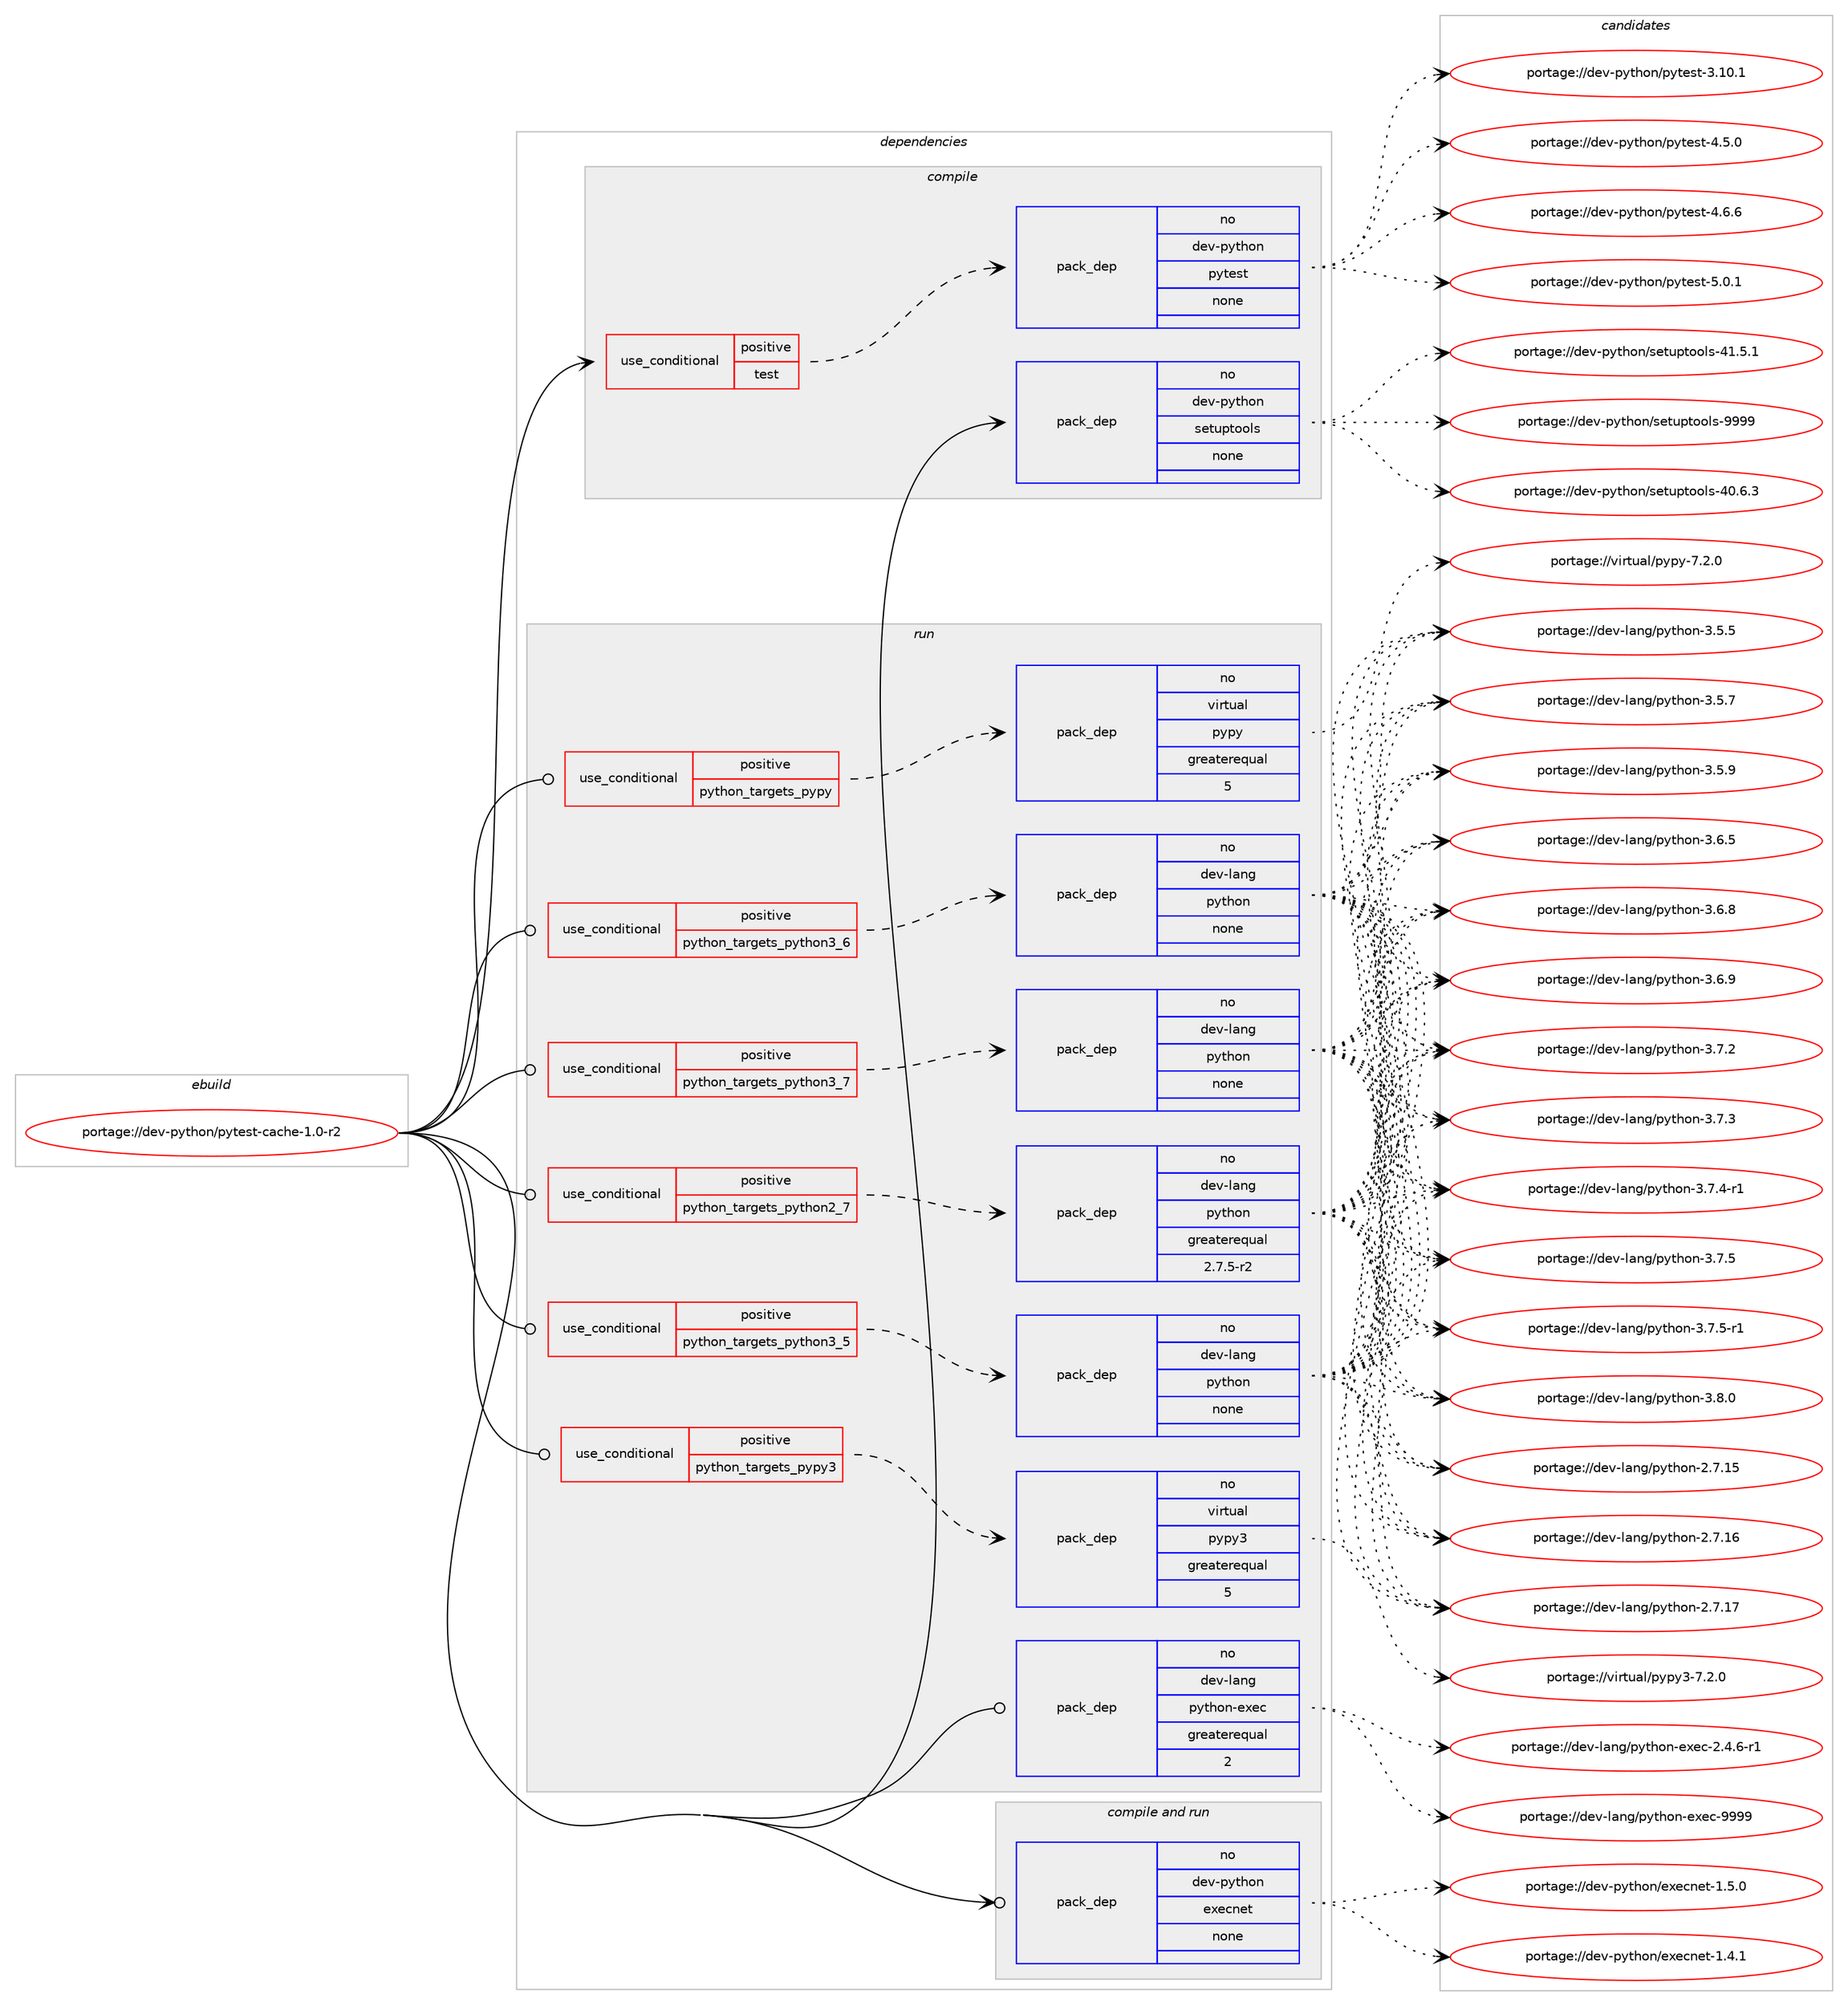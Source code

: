 digraph prolog {

# *************
# Graph options
# *************

newrank=true;
concentrate=true;
compound=true;
graph [rankdir=LR,fontname=Helvetica,fontsize=10,ranksep=1.5];#, ranksep=2.5, nodesep=0.2];
edge  [arrowhead=vee];
node  [fontname=Helvetica,fontsize=10];

# **********
# The ebuild
# **********

subgraph cluster_leftcol {
color=gray;
rank=same;
label=<<i>ebuild</i>>;
id [label="portage://dev-python/pytest-cache-1.0-r2", color=red, width=4, href="../dev-python/pytest-cache-1.0-r2.svg"];
}

# ****************
# The dependencies
# ****************

subgraph cluster_midcol {
color=gray;
label=<<i>dependencies</i>>;
subgraph cluster_compile {
fillcolor="#eeeeee";
style=filled;
label=<<i>compile</i>>;
subgraph cond36280 {
dependency164259 [label=<<TABLE BORDER="0" CELLBORDER="1" CELLSPACING="0" CELLPADDING="4"><TR><TD ROWSPAN="3" CELLPADDING="10">use_conditional</TD></TR><TR><TD>positive</TD></TR><TR><TD>test</TD></TR></TABLE>>, shape=none, color=red];
subgraph pack124593 {
dependency164260 [label=<<TABLE BORDER="0" CELLBORDER="1" CELLSPACING="0" CELLPADDING="4" WIDTH="220"><TR><TD ROWSPAN="6" CELLPADDING="30">pack_dep</TD></TR><TR><TD WIDTH="110">no</TD></TR><TR><TD>dev-python</TD></TR><TR><TD>pytest</TD></TR><TR><TD>none</TD></TR><TR><TD></TD></TR></TABLE>>, shape=none, color=blue];
}
dependency164259:e -> dependency164260:w [weight=20,style="dashed",arrowhead="vee"];
}
id:e -> dependency164259:w [weight=20,style="solid",arrowhead="vee"];
subgraph pack124594 {
dependency164261 [label=<<TABLE BORDER="0" CELLBORDER="1" CELLSPACING="0" CELLPADDING="4" WIDTH="220"><TR><TD ROWSPAN="6" CELLPADDING="30">pack_dep</TD></TR><TR><TD WIDTH="110">no</TD></TR><TR><TD>dev-python</TD></TR><TR><TD>setuptools</TD></TR><TR><TD>none</TD></TR><TR><TD></TD></TR></TABLE>>, shape=none, color=blue];
}
id:e -> dependency164261:w [weight=20,style="solid",arrowhead="vee"];
}
subgraph cluster_compileandrun {
fillcolor="#eeeeee";
style=filled;
label=<<i>compile and run</i>>;
subgraph pack124595 {
dependency164262 [label=<<TABLE BORDER="0" CELLBORDER="1" CELLSPACING="0" CELLPADDING="4" WIDTH="220"><TR><TD ROWSPAN="6" CELLPADDING="30">pack_dep</TD></TR><TR><TD WIDTH="110">no</TD></TR><TR><TD>dev-python</TD></TR><TR><TD>execnet</TD></TR><TR><TD>none</TD></TR><TR><TD></TD></TR></TABLE>>, shape=none, color=blue];
}
id:e -> dependency164262:w [weight=20,style="solid",arrowhead="odotvee"];
}
subgraph cluster_run {
fillcolor="#eeeeee";
style=filled;
label=<<i>run</i>>;
subgraph cond36281 {
dependency164263 [label=<<TABLE BORDER="0" CELLBORDER="1" CELLSPACING="0" CELLPADDING="4"><TR><TD ROWSPAN="3" CELLPADDING="10">use_conditional</TD></TR><TR><TD>positive</TD></TR><TR><TD>python_targets_pypy</TD></TR></TABLE>>, shape=none, color=red];
subgraph pack124596 {
dependency164264 [label=<<TABLE BORDER="0" CELLBORDER="1" CELLSPACING="0" CELLPADDING="4" WIDTH="220"><TR><TD ROWSPAN="6" CELLPADDING="30">pack_dep</TD></TR><TR><TD WIDTH="110">no</TD></TR><TR><TD>virtual</TD></TR><TR><TD>pypy</TD></TR><TR><TD>greaterequal</TD></TR><TR><TD>5</TD></TR></TABLE>>, shape=none, color=blue];
}
dependency164263:e -> dependency164264:w [weight=20,style="dashed",arrowhead="vee"];
}
id:e -> dependency164263:w [weight=20,style="solid",arrowhead="odot"];
subgraph cond36282 {
dependency164265 [label=<<TABLE BORDER="0" CELLBORDER="1" CELLSPACING="0" CELLPADDING="4"><TR><TD ROWSPAN="3" CELLPADDING="10">use_conditional</TD></TR><TR><TD>positive</TD></TR><TR><TD>python_targets_pypy3</TD></TR></TABLE>>, shape=none, color=red];
subgraph pack124597 {
dependency164266 [label=<<TABLE BORDER="0" CELLBORDER="1" CELLSPACING="0" CELLPADDING="4" WIDTH="220"><TR><TD ROWSPAN="6" CELLPADDING="30">pack_dep</TD></TR><TR><TD WIDTH="110">no</TD></TR><TR><TD>virtual</TD></TR><TR><TD>pypy3</TD></TR><TR><TD>greaterequal</TD></TR><TR><TD>5</TD></TR></TABLE>>, shape=none, color=blue];
}
dependency164265:e -> dependency164266:w [weight=20,style="dashed",arrowhead="vee"];
}
id:e -> dependency164265:w [weight=20,style="solid",arrowhead="odot"];
subgraph cond36283 {
dependency164267 [label=<<TABLE BORDER="0" CELLBORDER="1" CELLSPACING="0" CELLPADDING="4"><TR><TD ROWSPAN="3" CELLPADDING="10">use_conditional</TD></TR><TR><TD>positive</TD></TR><TR><TD>python_targets_python2_7</TD></TR></TABLE>>, shape=none, color=red];
subgraph pack124598 {
dependency164268 [label=<<TABLE BORDER="0" CELLBORDER="1" CELLSPACING="0" CELLPADDING="4" WIDTH="220"><TR><TD ROWSPAN="6" CELLPADDING="30">pack_dep</TD></TR><TR><TD WIDTH="110">no</TD></TR><TR><TD>dev-lang</TD></TR><TR><TD>python</TD></TR><TR><TD>greaterequal</TD></TR><TR><TD>2.7.5-r2</TD></TR></TABLE>>, shape=none, color=blue];
}
dependency164267:e -> dependency164268:w [weight=20,style="dashed",arrowhead="vee"];
}
id:e -> dependency164267:w [weight=20,style="solid",arrowhead="odot"];
subgraph cond36284 {
dependency164269 [label=<<TABLE BORDER="0" CELLBORDER="1" CELLSPACING="0" CELLPADDING="4"><TR><TD ROWSPAN="3" CELLPADDING="10">use_conditional</TD></TR><TR><TD>positive</TD></TR><TR><TD>python_targets_python3_5</TD></TR></TABLE>>, shape=none, color=red];
subgraph pack124599 {
dependency164270 [label=<<TABLE BORDER="0" CELLBORDER="1" CELLSPACING="0" CELLPADDING="4" WIDTH="220"><TR><TD ROWSPAN="6" CELLPADDING="30">pack_dep</TD></TR><TR><TD WIDTH="110">no</TD></TR><TR><TD>dev-lang</TD></TR><TR><TD>python</TD></TR><TR><TD>none</TD></TR><TR><TD></TD></TR></TABLE>>, shape=none, color=blue];
}
dependency164269:e -> dependency164270:w [weight=20,style="dashed",arrowhead="vee"];
}
id:e -> dependency164269:w [weight=20,style="solid",arrowhead="odot"];
subgraph cond36285 {
dependency164271 [label=<<TABLE BORDER="0" CELLBORDER="1" CELLSPACING="0" CELLPADDING="4"><TR><TD ROWSPAN="3" CELLPADDING="10">use_conditional</TD></TR><TR><TD>positive</TD></TR><TR><TD>python_targets_python3_6</TD></TR></TABLE>>, shape=none, color=red];
subgraph pack124600 {
dependency164272 [label=<<TABLE BORDER="0" CELLBORDER="1" CELLSPACING="0" CELLPADDING="4" WIDTH="220"><TR><TD ROWSPAN="6" CELLPADDING="30">pack_dep</TD></TR><TR><TD WIDTH="110">no</TD></TR><TR><TD>dev-lang</TD></TR><TR><TD>python</TD></TR><TR><TD>none</TD></TR><TR><TD></TD></TR></TABLE>>, shape=none, color=blue];
}
dependency164271:e -> dependency164272:w [weight=20,style="dashed",arrowhead="vee"];
}
id:e -> dependency164271:w [weight=20,style="solid",arrowhead="odot"];
subgraph cond36286 {
dependency164273 [label=<<TABLE BORDER="0" CELLBORDER="1" CELLSPACING="0" CELLPADDING="4"><TR><TD ROWSPAN="3" CELLPADDING="10">use_conditional</TD></TR><TR><TD>positive</TD></TR><TR><TD>python_targets_python3_7</TD></TR></TABLE>>, shape=none, color=red];
subgraph pack124601 {
dependency164274 [label=<<TABLE BORDER="0" CELLBORDER="1" CELLSPACING="0" CELLPADDING="4" WIDTH="220"><TR><TD ROWSPAN="6" CELLPADDING="30">pack_dep</TD></TR><TR><TD WIDTH="110">no</TD></TR><TR><TD>dev-lang</TD></TR><TR><TD>python</TD></TR><TR><TD>none</TD></TR><TR><TD></TD></TR></TABLE>>, shape=none, color=blue];
}
dependency164273:e -> dependency164274:w [weight=20,style="dashed",arrowhead="vee"];
}
id:e -> dependency164273:w [weight=20,style="solid",arrowhead="odot"];
subgraph pack124602 {
dependency164275 [label=<<TABLE BORDER="0" CELLBORDER="1" CELLSPACING="0" CELLPADDING="4" WIDTH="220"><TR><TD ROWSPAN="6" CELLPADDING="30">pack_dep</TD></TR><TR><TD WIDTH="110">no</TD></TR><TR><TD>dev-lang</TD></TR><TR><TD>python-exec</TD></TR><TR><TD>greaterequal</TD></TR><TR><TD>2</TD></TR></TABLE>>, shape=none, color=blue];
}
id:e -> dependency164275:w [weight=20,style="solid",arrowhead="odot"];
}
}

# **************
# The candidates
# **************

subgraph cluster_choices {
rank=same;
color=gray;
label=<<i>candidates</i>>;

subgraph choice124593 {
color=black;
nodesep=1;
choiceportage100101118451121211161041111104711212111610111511645514649484649 [label="portage://dev-python/pytest-3.10.1", color=red, width=4,href="../dev-python/pytest-3.10.1.svg"];
choiceportage1001011184511212111610411111047112121116101115116455246534648 [label="portage://dev-python/pytest-4.5.0", color=red, width=4,href="../dev-python/pytest-4.5.0.svg"];
choiceportage1001011184511212111610411111047112121116101115116455246544654 [label="portage://dev-python/pytest-4.6.6", color=red, width=4,href="../dev-python/pytest-4.6.6.svg"];
choiceportage1001011184511212111610411111047112121116101115116455346484649 [label="portage://dev-python/pytest-5.0.1", color=red, width=4,href="../dev-python/pytest-5.0.1.svg"];
dependency164260:e -> choiceportage100101118451121211161041111104711212111610111511645514649484649:w [style=dotted,weight="100"];
dependency164260:e -> choiceportage1001011184511212111610411111047112121116101115116455246534648:w [style=dotted,weight="100"];
dependency164260:e -> choiceportage1001011184511212111610411111047112121116101115116455246544654:w [style=dotted,weight="100"];
dependency164260:e -> choiceportage1001011184511212111610411111047112121116101115116455346484649:w [style=dotted,weight="100"];
}
subgraph choice124594 {
color=black;
nodesep=1;
choiceportage100101118451121211161041111104711510111611711211611111110811545524846544651 [label="portage://dev-python/setuptools-40.6.3", color=red, width=4,href="../dev-python/setuptools-40.6.3.svg"];
choiceportage100101118451121211161041111104711510111611711211611111110811545524946534649 [label="portage://dev-python/setuptools-41.5.1", color=red, width=4,href="../dev-python/setuptools-41.5.1.svg"];
choiceportage10010111845112121116104111110471151011161171121161111111081154557575757 [label="portage://dev-python/setuptools-9999", color=red, width=4,href="../dev-python/setuptools-9999.svg"];
dependency164261:e -> choiceportage100101118451121211161041111104711510111611711211611111110811545524846544651:w [style=dotted,weight="100"];
dependency164261:e -> choiceportage100101118451121211161041111104711510111611711211611111110811545524946534649:w [style=dotted,weight="100"];
dependency164261:e -> choiceportage10010111845112121116104111110471151011161171121161111111081154557575757:w [style=dotted,weight="100"];
}
subgraph choice124595 {
color=black;
nodesep=1;
choiceportage100101118451121211161041111104710112010199110101116454946524649 [label="portage://dev-python/execnet-1.4.1", color=red, width=4,href="../dev-python/execnet-1.4.1.svg"];
choiceportage100101118451121211161041111104710112010199110101116454946534648 [label="portage://dev-python/execnet-1.5.0", color=red, width=4,href="../dev-python/execnet-1.5.0.svg"];
dependency164262:e -> choiceportage100101118451121211161041111104710112010199110101116454946524649:w [style=dotted,weight="100"];
dependency164262:e -> choiceportage100101118451121211161041111104710112010199110101116454946534648:w [style=dotted,weight="100"];
}
subgraph choice124596 {
color=black;
nodesep=1;
choiceportage1181051141161179710847112121112121455546504648 [label="portage://virtual/pypy-7.2.0", color=red, width=4,href="../virtual/pypy-7.2.0.svg"];
dependency164264:e -> choiceportage1181051141161179710847112121112121455546504648:w [style=dotted,weight="100"];
}
subgraph choice124597 {
color=black;
nodesep=1;
choiceportage118105114116117971084711212111212151455546504648 [label="portage://virtual/pypy3-7.2.0", color=red, width=4,href="../virtual/pypy3-7.2.0.svg"];
dependency164266:e -> choiceportage118105114116117971084711212111212151455546504648:w [style=dotted,weight="100"];
}
subgraph choice124598 {
color=black;
nodesep=1;
choiceportage10010111845108971101034711212111610411111045504655464953 [label="portage://dev-lang/python-2.7.15", color=red, width=4,href="../dev-lang/python-2.7.15.svg"];
choiceportage10010111845108971101034711212111610411111045504655464954 [label="portage://dev-lang/python-2.7.16", color=red, width=4,href="../dev-lang/python-2.7.16.svg"];
choiceportage10010111845108971101034711212111610411111045504655464955 [label="portage://dev-lang/python-2.7.17", color=red, width=4,href="../dev-lang/python-2.7.17.svg"];
choiceportage100101118451089711010347112121116104111110455146534653 [label="portage://dev-lang/python-3.5.5", color=red, width=4,href="../dev-lang/python-3.5.5.svg"];
choiceportage100101118451089711010347112121116104111110455146534655 [label="portage://dev-lang/python-3.5.7", color=red, width=4,href="../dev-lang/python-3.5.7.svg"];
choiceportage100101118451089711010347112121116104111110455146534657 [label="portage://dev-lang/python-3.5.9", color=red, width=4,href="../dev-lang/python-3.5.9.svg"];
choiceportage100101118451089711010347112121116104111110455146544653 [label="portage://dev-lang/python-3.6.5", color=red, width=4,href="../dev-lang/python-3.6.5.svg"];
choiceportage100101118451089711010347112121116104111110455146544656 [label="portage://dev-lang/python-3.6.8", color=red, width=4,href="../dev-lang/python-3.6.8.svg"];
choiceportage100101118451089711010347112121116104111110455146544657 [label="portage://dev-lang/python-3.6.9", color=red, width=4,href="../dev-lang/python-3.6.9.svg"];
choiceportage100101118451089711010347112121116104111110455146554650 [label="portage://dev-lang/python-3.7.2", color=red, width=4,href="../dev-lang/python-3.7.2.svg"];
choiceportage100101118451089711010347112121116104111110455146554651 [label="portage://dev-lang/python-3.7.3", color=red, width=4,href="../dev-lang/python-3.7.3.svg"];
choiceportage1001011184510897110103471121211161041111104551465546524511449 [label="portage://dev-lang/python-3.7.4-r1", color=red, width=4,href="../dev-lang/python-3.7.4-r1.svg"];
choiceportage100101118451089711010347112121116104111110455146554653 [label="portage://dev-lang/python-3.7.5", color=red, width=4,href="../dev-lang/python-3.7.5.svg"];
choiceportage1001011184510897110103471121211161041111104551465546534511449 [label="portage://dev-lang/python-3.7.5-r1", color=red, width=4,href="../dev-lang/python-3.7.5-r1.svg"];
choiceportage100101118451089711010347112121116104111110455146564648 [label="portage://dev-lang/python-3.8.0", color=red, width=4,href="../dev-lang/python-3.8.0.svg"];
dependency164268:e -> choiceportage10010111845108971101034711212111610411111045504655464953:w [style=dotted,weight="100"];
dependency164268:e -> choiceportage10010111845108971101034711212111610411111045504655464954:w [style=dotted,weight="100"];
dependency164268:e -> choiceportage10010111845108971101034711212111610411111045504655464955:w [style=dotted,weight="100"];
dependency164268:e -> choiceportage100101118451089711010347112121116104111110455146534653:w [style=dotted,weight="100"];
dependency164268:e -> choiceportage100101118451089711010347112121116104111110455146534655:w [style=dotted,weight="100"];
dependency164268:e -> choiceportage100101118451089711010347112121116104111110455146534657:w [style=dotted,weight="100"];
dependency164268:e -> choiceportage100101118451089711010347112121116104111110455146544653:w [style=dotted,weight="100"];
dependency164268:e -> choiceportage100101118451089711010347112121116104111110455146544656:w [style=dotted,weight="100"];
dependency164268:e -> choiceportage100101118451089711010347112121116104111110455146544657:w [style=dotted,weight="100"];
dependency164268:e -> choiceportage100101118451089711010347112121116104111110455146554650:w [style=dotted,weight="100"];
dependency164268:e -> choiceportage100101118451089711010347112121116104111110455146554651:w [style=dotted,weight="100"];
dependency164268:e -> choiceportage1001011184510897110103471121211161041111104551465546524511449:w [style=dotted,weight="100"];
dependency164268:e -> choiceportage100101118451089711010347112121116104111110455146554653:w [style=dotted,weight="100"];
dependency164268:e -> choiceportage1001011184510897110103471121211161041111104551465546534511449:w [style=dotted,weight="100"];
dependency164268:e -> choiceportage100101118451089711010347112121116104111110455146564648:w [style=dotted,weight="100"];
}
subgraph choice124599 {
color=black;
nodesep=1;
choiceportage10010111845108971101034711212111610411111045504655464953 [label="portage://dev-lang/python-2.7.15", color=red, width=4,href="../dev-lang/python-2.7.15.svg"];
choiceportage10010111845108971101034711212111610411111045504655464954 [label="portage://dev-lang/python-2.7.16", color=red, width=4,href="../dev-lang/python-2.7.16.svg"];
choiceportage10010111845108971101034711212111610411111045504655464955 [label="portage://dev-lang/python-2.7.17", color=red, width=4,href="../dev-lang/python-2.7.17.svg"];
choiceportage100101118451089711010347112121116104111110455146534653 [label="portage://dev-lang/python-3.5.5", color=red, width=4,href="../dev-lang/python-3.5.5.svg"];
choiceportage100101118451089711010347112121116104111110455146534655 [label="portage://dev-lang/python-3.5.7", color=red, width=4,href="../dev-lang/python-3.5.7.svg"];
choiceportage100101118451089711010347112121116104111110455146534657 [label="portage://dev-lang/python-3.5.9", color=red, width=4,href="../dev-lang/python-3.5.9.svg"];
choiceportage100101118451089711010347112121116104111110455146544653 [label="portage://dev-lang/python-3.6.5", color=red, width=4,href="../dev-lang/python-3.6.5.svg"];
choiceportage100101118451089711010347112121116104111110455146544656 [label="portage://dev-lang/python-3.6.8", color=red, width=4,href="../dev-lang/python-3.6.8.svg"];
choiceportage100101118451089711010347112121116104111110455146544657 [label="portage://dev-lang/python-3.6.9", color=red, width=4,href="../dev-lang/python-3.6.9.svg"];
choiceportage100101118451089711010347112121116104111110455146554650 [label="portage://dev-lang/python-3.7.2", color=red, width=4,href="../dev-lang/python-3.7.2.svg"];
choiceportage100101118451089711010347112121116104111110455146554651 [label="portage://dev-lang/python-3.7.3", color=red, width=4,href="../dev-lang/python-3.7.3.svg"];
choiceportage1001011184510897110103471121211161041111104551465546524511449 [label="portage://dev-lang/python-3.7.4-r1", color=red, width=4,href="../dev-lang/python-3.7.4-r1.svg"];
choiceportage100101118451089711010347112121116104111110455146554653 [label="portage://dev-lang/python-3.7.5", color=red, width=4,href="../dev-lang/python-3.7.5.svg"];
choiceportage1001011184510897110103471121211161041111104551465546534511449 [label="portage://dev-lang/python-3.7.5-r1", color=red, width=4,href="../dev-lang/python-3.7.5-r1.svg"];
choiceportage100101118451089711010347112121116104111110455146564648 [label="portage://dev-lang/python-3.8.0", color=red, width=4,href="../dev-lang/python-3.8.0.svg"];
dependency164270:e -> choiceportage10010111845108971101034711212111610411111045504655464953:w [style=dotted,weight="100"];
dependency164270:e -> choiceportage10010111845108971101034711212111610411111045504655464954:w [style=dotted,weight="100"];
dependency164270:e -> choiceportage10010111845108971101034711212111610411111045504655464955:w [style=dotted,weight="100"];
dependency164270:e -> choiceportage100101118451089711010347112121116104111110455146534653:w [style=dotted,weight="100"];
dependency164270:e -> choiceportage100101118451089711010347112121116104111110455146534655:w [style=dotted,weight="100"];
dependency164270:e -> choiceportage100101118451089711010347112121116104111110455146534657:w [style=dotted,weight="100"];
dependency164270:e -> choiceportage100101118451089711010347112121116104111110455146544653:w [style=dotted,weight="100"];
dependency164270:e -> choiceportage100101118451089711010347112121116104111110455146544656:w [style=dotted,weight="100"];
dependency164270:e -> choiceportage100101118451089711010347112121116104111110455146544657:w [style=dotted,weight="100"];
dependency164270:e -> choiceportage100101118451089711010347112121116104111110455146554650:w [style=dotted,weight="100"];
dependency164270:e -> choiceportage100101118451089711010347112121116104111110455146554651:w [style=dotted,weight="100"];
dependency164270:e -> choiceportage1001011184510897110103471121211161041111104551465546524511449:w [style=dotted,weight="100"];
dependency164270:e -> choiceportage100101118451089711010347112121116104111110455146554653:w [style=dotted,weight="100"];
dependency164270:e -> choiceportage1001011184510897110103471121211161041111104551465546534511449:w [style=dotted,weight="100"];
dependency164270:e -> choiceportage100101118451089711010347112121116104111110455146564648:w [style=dotted,weight="100"];
}
subgraph choice124600 {
color=black;
nodesep=1;
choiceportage10010111845108971101034711212111610411111045504655464953 [label="portage://dev-lang/python-2.7.15", color=red, width=4,href="../dev-lang/python-2.7.15.svg"];
choiceportage10010111845108971101034711212111610411111045504655464954 [label="portage://dev-lang/python-2.7.16", color=red, width=4,href="../dev-lang/python-2.7.16.svg"];
choiceportage10010111845108971101034711212111610411111045504655464955 [label="portage://dev-lang/python-2.7.17", color=red, width=4,href="../dev-lang/python-2.7.17.svg"];
choiceportage100101118451089711010347112121116104111110455146534653 [label="portage://dev-lang/python-3.5.5", color=red, width=4,href="../dev-lang/python-3.5.5.svg"];
choiceportage100101118451089711010347112121116104111110455146534655 [label="portage://dev-lang/python-3.5.7", color=red, width=4,href="../dev-lang/python-3.5.7.svg"];
choiceportage100101118451089711010347112121116104111110455146534657 [label="portage://dev-lang/python-3.5.9", color=red, width=4,href="../dev-lang/python-3.5.9.svg"];
choiceportage100101118451089711010347112121116104111110455146544653 [label="portage://dev-lang/python-3.6.5", color=red, width=4,href="../dev-lang/python-3.6.5.svg"];
choiceportage100101118451089711010347112121116104111110455146544656 [label="portage://dev-lang/python-3.6.8", color=red, width=4,href="../dev-lang/python-3.6.8.svg"];
choiceportage100101118451089711010347112121116104111110455146544657 [label="portage://dev-lang/python-3.6.9", color=red, width=4,href="../dev-lang/python-3.6.9.svg"];
choiceportage100101118451089711010347112121116104111110455146554650 [label="portage://dev-lang/python-3.7.2", color=red, width=4,href="../dev-lang/python-3.7.2.svg"];
choiceportage100101118451089711010347112121116104111110455146554651 [label="portage://dev-lang/python-3.7.3", color=red, width=4,href="../dev-lang/python-3.7.3.svg"];
choiceportage1001011184510897110103471121211161041111104551465546524511449 [label="portage://dev-lang/python-3.7.4-r1", color=red, width=4,href="../dev-lang/python-3.7.4-r1.svg"];
choiceportage100101118451089711010347112121116104111110455146554653 [label="portage://dev-lang/python-3.7.5", color=red, width=4,href="../dev-lang/python-3.7.5.svg"];
choiceportage1001011184510897110103471121211161041111104551465546534511449 [label="portage://dev-lang/python-3.7.5-r1", color=red, width=4,href="../dev-lang/python-3.7.5-r1.svg"];
choiceportage100101118451089711010347112121116104111110455146564648 [label="portage://dev-lang/python-3.8.0", color=red, width=4,href="../dev-lang/python-3.8.0.svg"];
dependency164272:e -> choiceportage10010111845108971101034711212111610411111045504655464953:w [style=dotted,weight="100"];
dependency164272:e -> choiceportage10010111845108971101034711212111610411111045504655464954:w [style=dotted,weight="100"];
dependency164272:e -> choiceportage10010111845108971101034711212111610411111045504655464955:w [style=dotted,weight="100"];
dependency164272:e -> choiceportage100101118451089711010347112121116104111110455146534653:w [style=dotted,weight="100"];
dependency164272:e -> choiceportage100101118451089711010347112121116104111110455146534655:w [style=dotted,weight="100"];
dependency164272:e -> choiceportage100101118451089711010347112121116104111110455146534657:w [style=dotted,weight="100"];
dependency164272:e -> choiceportage100101118451089711010347112121116104111110455146544653:w [style=dotted,weight="100"];
dependency164272:e -> choiceportage100101118451089711010347112121116104111110455146544656:w [style=dotted,weight="100"];
dependency164272:e -> choiceportage100101118451089711010347112121116104111110455146544657:w [style=dotted,weight="100"];
dependency164272:e -> choiceportage100101118451089711010347112121116104111110455146554650:w [style=dotted,weight="100"];
dependency164272:e -> choiceportage100101118451089711010347112121116104111110455146554651:w [style=dotted,weight="100"];
dependency164272:e -> choiceportage1001011184510897110103471121211161041111104551465546524511449:w [style=dotted,weight="100"];
dependency164272:e -> choiceportage100101118451089711010347112121116104111110455146554653:w [style=dotted,weight="100"];
dependency164272:e -> choiceportage1001011184510897110103471121211161041111104551465546534511449:w [style=dotted,weight="100"];
dependency164272:e -> choiceportage100101118451089711010347112121116104111110455146564648:w [style=dotted,weight="100"];
}
subgraph choice124601 {
color=black;
nodesep=1;
choiceportage10010111845108971101034711212111610411111045504655464953 [label="portage://dev-lang/python-2.7.15", color=red, width=4,href="../dev-lang/python-2.7.15.svg"];
choiceportage10010111845108971101034711212111610411111045504655464954 [label="portage://dev-lang/python-2.7.16", color=red, width=4,href="../dev-lang/python-2.7.16.svg"];
choiceportage10010111845108971101034711212111610411111045504655464955 [label="portage://dev-lang/python-2.7.17", color=red, width=4,href="../dev-lang/python-2.7.17.svg"];
choiceportage100101118451089711010347112121116104111110455146534653 [label="portage://dev-lang/python-3.5.5", color=red, width=4,href="../dev-lang/python-3.5.5.svg"];
choiceportage100101118451089711010347112121116104111110455146534655 [label="portage://dev-lang/python-3.5.7", color=red, width=4,href="../dev-lang/python-3.5.7.svg"];
choiceportage100101118451089711010347112121116104111110455146534657 [label="portage://dev-lang/python-3.5.9", color=red, width=4,href="../dev-lang/python-3.5.9.svg"];
choiceportage100101118451089711010347112121116104111110455146544653 [label="portage://dev-lang/python-3.6.5", color=red, width=4,href="../dev-lang/python-3.6.5.svg"];
choiceportage100101118451089711010347112121116104111110455146544656 [label="portage://dev-lang/python-3.6.8", color=red, width=4,href="../dev-lang/python-3.6.8.svg"];
choiceportage100101118451089711010347112121116104111110455146544657 [label="portage://dev-lang/python-3.6.9", color=red, width=4,href="../dev-lang/python-3.6.9.svg"];
choiceportage100101118451089711010347112121116104111110455146554650 [label="portage://dev-lang/python-3.7.2", color=red, width=4,href="../dev-lang/python-3.7.2.svg"];
choiceportage100101118451089711010347112121116104111110455146554651 [label="portage://dev-lang/python-3.7.3", color=red, width=4,href="../dev-lang/python-3.7.3.svg"];
choiceportage1001011184510897110103471121211161041111104551465546524511449 [label="portage://dev-lang/python-3.7.4-r1", color=red, width=4,href="../dev-lang/python-3.7.4-r1.svg"];
choiceportage100101118451089711010347112121116104111110455146554653 [label="portage://dev-lang/python-3.7.5", color=red, width=4,href="../dev-lang/python-3.7.5.svg"];
choiceportage1001011184510897110103471121211161041111104551465546534511449 [label="portage://dev-lang/python-3.7.5-r1", color=red, width=4,href="../dev-lang/python-3.7.5-r1.svg"];
choiceportage100101118451089711010347112121116104111110455146564648 [label="portage://dev-lang/python-3.8.0", color=red, width=4,href="../dev-lang/python-3.8.0.svg"];
dependency164274:e -> choiceportage10010111845108971101034711212111610411111045504655464953:w [style=dotted,weight="100"];
dependency164274:e -> choiceportage10010111845108971101034711212111610411111045504655464954:w [style=dotted,weight="100"];
dependency164274:e -> choiceportage10010111845108971101034711212111610411111045504655464955:w [style=dotted,weight="100"];
dependency164274:e -> choiceportage100101118451089711010347112121116104111110455146534653:w [style=dotted,weight="100"];
dependency164274:e -> choiceportage100101118451089711010347112121116104111110455146534655:w [style=dotted,weight="100"];
dependency164274:e -> choiceportage100101118451089711010347112121116104111110455146534657:w [style=dotted,weight="100"];
dependency164274:e -> choiceportage100101118451089711010347112121116104111110455146544653:w [style=dotted,weight="100"];
dependency164274:e -> choiceportage100101118451089711010347112121116104111110455146544656:w [style=dotted,weight="100"];
dependency164274:e -> choiceportage100101118451089711010347112121116104111110455146544657:w [style=dotted,weight="100"];
dependency164274:e -> choiceportage100101118451089711010347112121116104111110455146554650:w [style=dotted,weight="100"];
dependency164274:e -> choiceportage100101118451089711010347112121116104111110455146554651:w [style=dotted,weight="100"];
dependency164274:e -> choiceportage1001011184510897110103471121211161041111104551465546524511449:w [style=dotted,weight="100"];
dependency164274:e -> choiceportage100101118451089711010347112121116104111110455146554653:w [style=dotted,weight="100"];
dependency164274:e -> choiceportage1001011184510897110103471121211161041111104551465546534511449:w [style=dotted,weight="100"];
dependency164274:e -> choiceportage100101118451089711010347112121116104111110455146564648:w [style=dotted,weight="100"];
}
subgraph choice124602 {
color=black;
nodesep=1;
choiceportage10010111845108971101034711212111610411111045101120101994550465246544511449 [label="portage://dev-lang/python-exec-2.4.6-r1", color=red, width=4,href="../dev-lang/python-exec-2.4.6-r1.svg"];
choiceportage10010111845108971101034711212111610411111045101120101994557575757 [label="portage://dev-lang/python-exec-9999", color=red, width=4,href="../dev-lang/python-exec-9999.svg"];
dependency164275:e -> choiceportage10010111845108971101034711212111610411111045101120101994550465246544511449:w [style=dotted,weight="100"];
dependency164275:e -> choiceportage10010111845108971101034711212111610411111045101120101994557575757:w [style=dotted,weight="100"];
}
}

}
